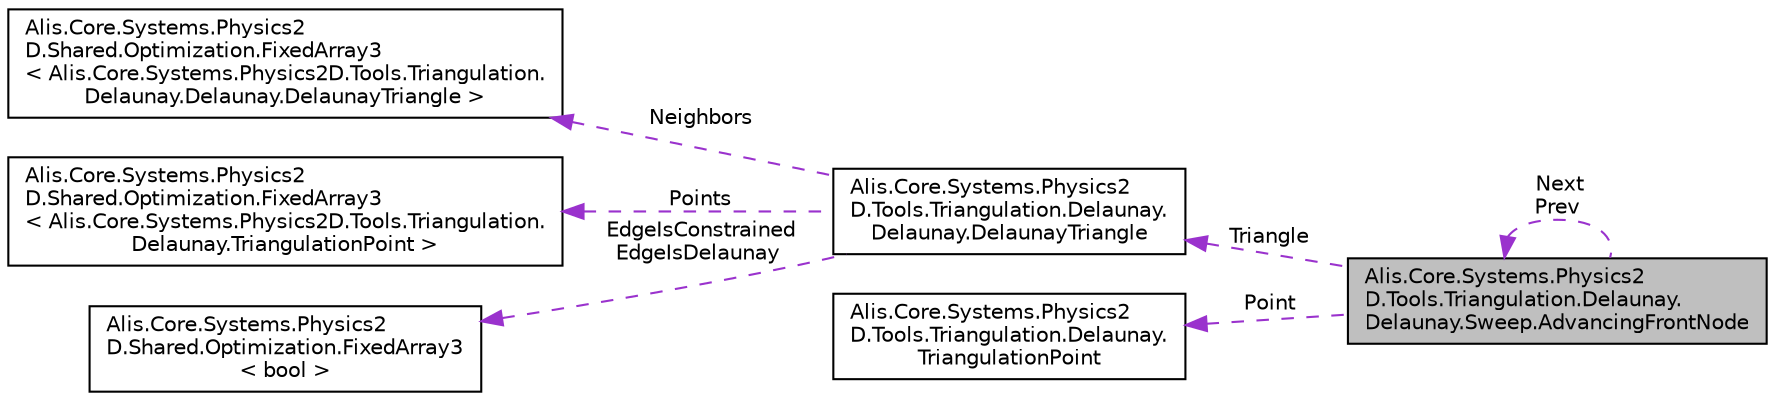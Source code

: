 digraph "Alis.Core.Systems.Physics2D.Tools.Triangulation.Delaunay.Delaunay.Sweep.AdvancingFrontNode"
{
 // LATEX_PDF_SIZE
  edge [fontname="Helvetica",fontsize="10",labelfontname="Helvetica",labelfontsize="10"];
  node [fontname="Helvetica",fontsize="10",shape=record];
  rankdir="LR";
  Node1 [label="Alis.Core.Systems.Physics2\lD.Tools.Triangulation.Delaunay.\lDelaunay.Sweep.AdvancingFrontNode",height=0.2,width=0.4,color="black", fillcolor="grey75", style="filled", fontcolor="black",tooltip="The advancing front node class"];
  Node2 -> Node1 [dir="back",color="darkorchid3",fontsize="10",style="dashed",label=" Triangle" ,fontname="Helvetica"];
  Node2 [label="Alis.Core.Systems.Physics2\lD.Tools.Triangulation.Delaunay.\lDelaunay.DelaunayTriangle",height=0.2,width=0.4,color="black", fillcolor="white", style="filled",URL="$class_alis_1_1_core_1_1_systems_1_1_physics2_d_1_1_tools_1_1_triangulation_1_1_delaunay_1_1_delaunay_1_1_delaunay_triangle.html",tooltip="The delaunay triangle class"];
  Node3 -> Node2 [dir="back",color="darkorchid3",fontsize="10",style="dashed",label=" Neighbors" ,fontname="Helvetica"];
  Node3 [label="Alis.Core.Systems.Physics2\lD.Shared.Optimization.FixedArray3\l\< Alis.Core.Systems.Physics2D.Tools.Triangulation.\lDelaunay.Delaunay.DelaunayTriangle \>",height=0.2,width=0.4,color="black", fillcolor="white", style="filled",URL="$struct_alis_1_1_core_1_1_systems_1_1_physics2_d_1_1_shared_1_1_optimization_1_1_fixed_array3.html",tooltip=" "];
  Node4 -> Node2 [dir="back",color="darkorchid3",fontsize="10",style="dashed",label=" Points" ,fontname="Helvetica"];
  Node4 [label="Alis.Core.Systems.Physics2\lD.Shared.Optimization.FixedArray3\l\< Alis.Core.Systems.Physics2D.Tools.Triangulation.\lDelaunay.TriangulationPoint \>",height=0.2,width=0.4,color="black", fillcolor="white", style="filled",URL="$struct_alis_1_1_core_1_1_systems_1_1_physics2_d_1_1_shared_1_1_optimization_1_1_fixed_array3.html",tooltip=" "];
  Node5 -> Node2 [dir="back",color="darkorchid3",fontsize="10",style="dashed",label=" EdgeIsConstrained\nEdgeIsDelaunay" ,fontname="Helvetica"];
  Node5 [label="Alis.Core.Systems.Physics2\lD.Shared.Optimization.FixedArray3\l\< bool \>",height=0.2,width=0.4,color="black", fillcolor="white", style="filled",URL="$struct_alis_1_1_core_1_1_systems_1_1_physics2_d_1_1_shared_1_1_optimization_1_1_fixed_array3.html",tooltip=" "];
  Node6 -> Node1 [dir="back",color="darkorchid3",fontsize="10",style="dashed",label=" Point" ,fontname="Helvetica"];
  Node6 [label="Alis.Core.Systems.Physics2\lD.Tools.Triangulation.Delaunay.\lTriangulationPoint",height=0.2,width=0.4,color="black", fillcolor="white", style="filled",URL="$class_alis_1_1_core_1_1_systems_1_1_physics2_d_1_1_tools_1_1_triangulation_1_1_delaunay_1_1_triangulation_point.html",tooltip="The triangulation point class"];
  Node1 -> Node1 [dir="back",color="darkorchid3",fontsize="10",style="dashed",label=" Next\nPrev" ,fontname="Helvetica"];
}
